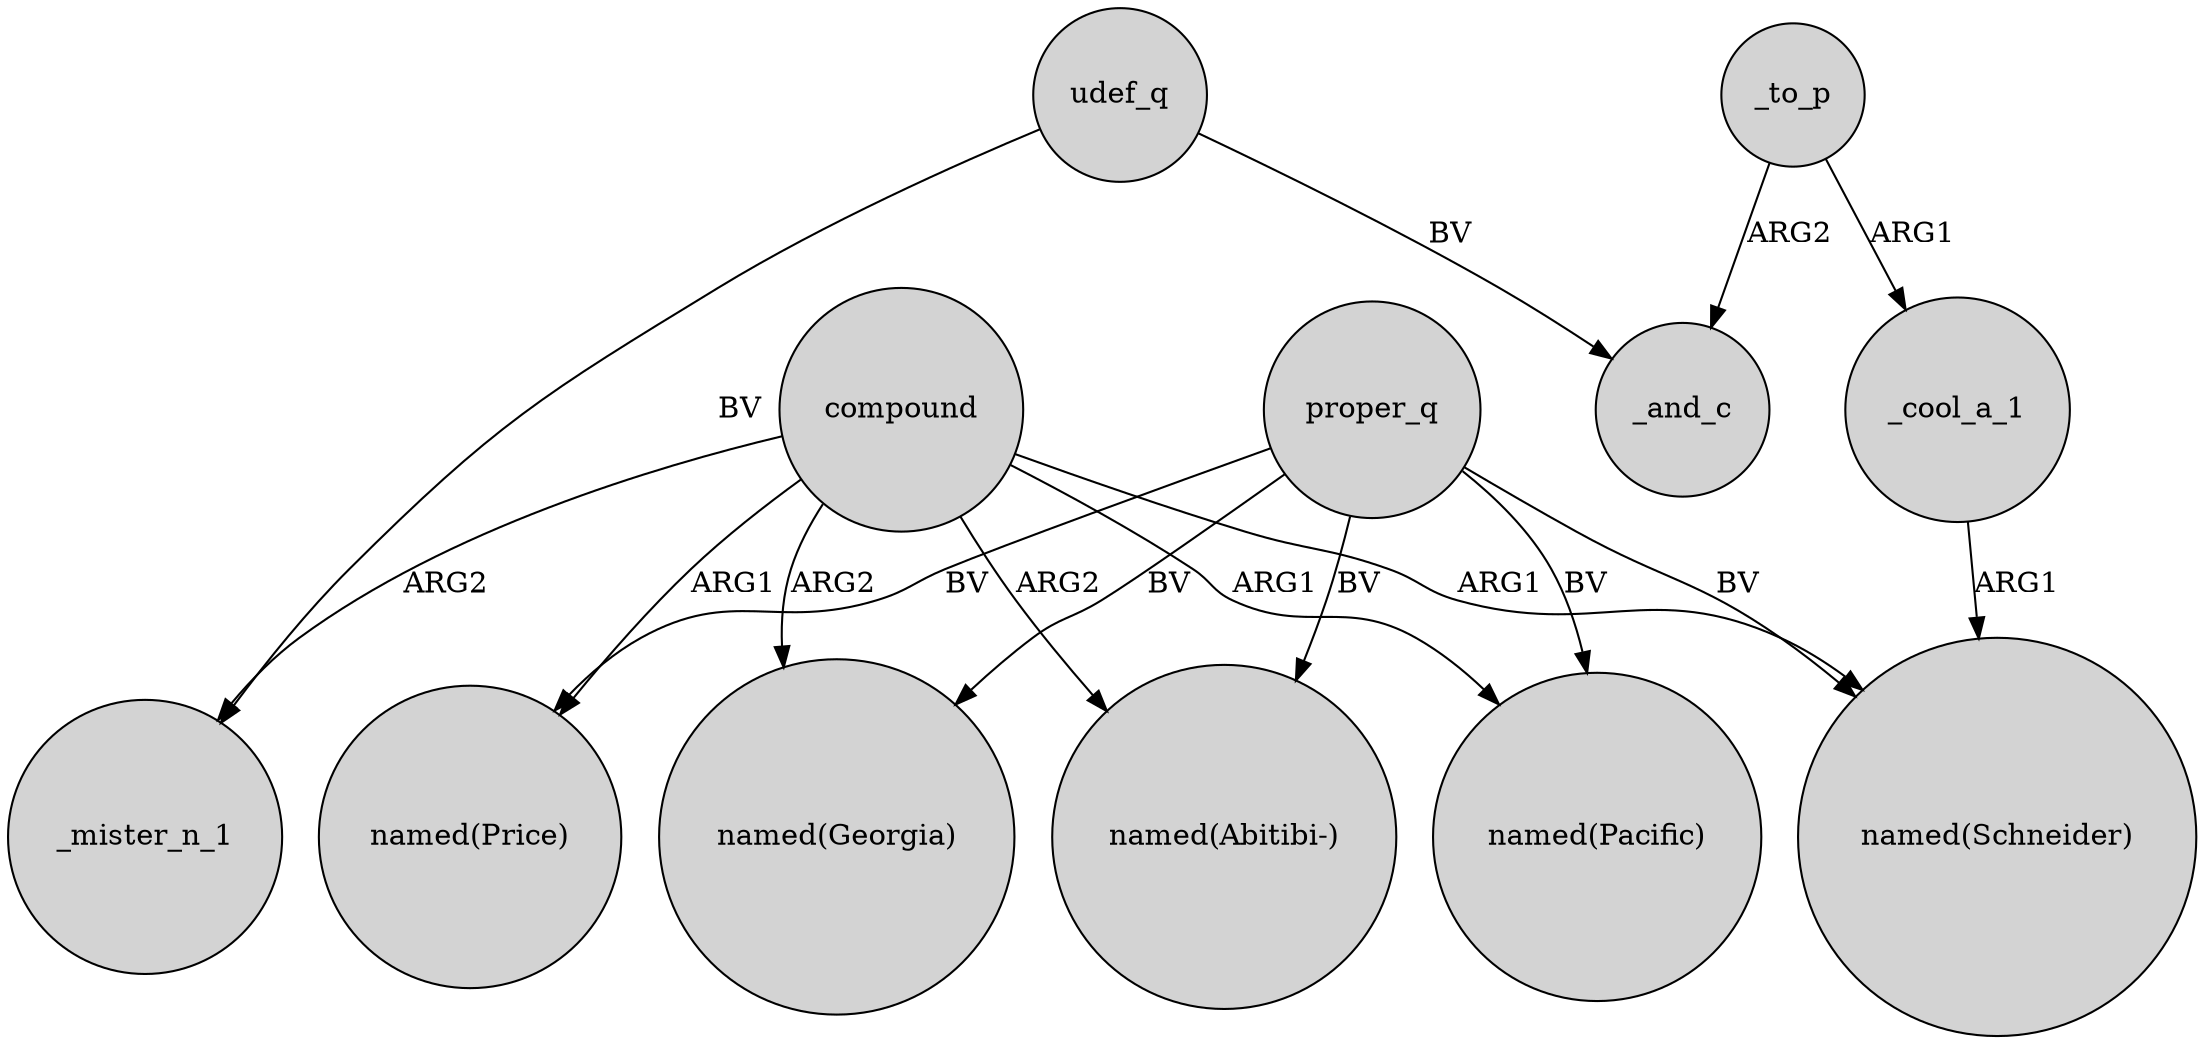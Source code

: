 digraph {
	node [shape=circle style=filled]
	udef_q -> _mister_n_1 [label=BV]
	proper_q -> "named(Georgia)" [label=BV]
	compound -> "named(Georgia)" [label=ARG2]
	compound -> "named(Abitibi-)" [label=ARG2]
	_to_p -> _and_c [label=ARG2]
	proper_q -> "named(Price)" [label=BV]
	udef_q -> _and_c [label=BV]
	compound -> "named(Pacific)" [label=ARG1]
	_cool_a_1 -> "named(Schneider)" [label=ARG1]
	_to_p -> _cool_a_1 [label=ARG1]
	proper_q -> "named(Pacific)" [label=BV]
	proper_q -> "named(Abitibi-)" [label=BV]
	compound -> _mister_n_1 [label=ARG2]
	proper_q -> "named(Schneider)" [label=BV]
	compound -> "named(Schneider)" [label=ARG1]
	compound -> "named(Price)" [label=ARG1]
}
